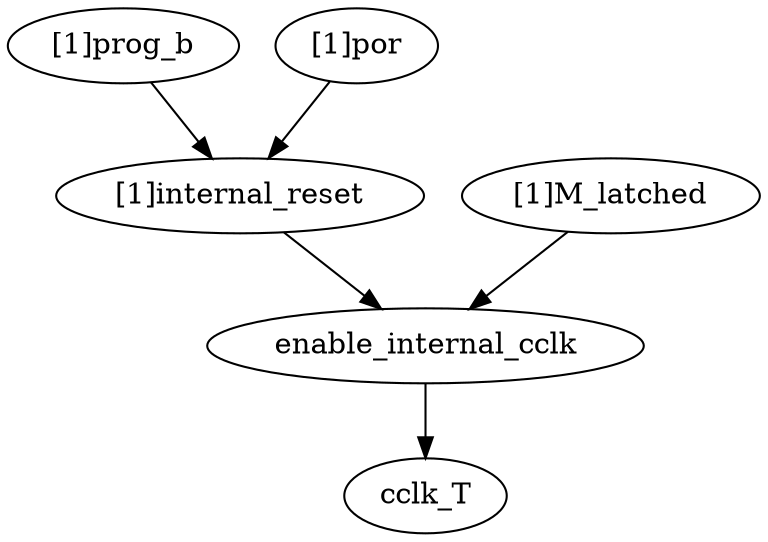 strict digraph "" {
	enable_internal_cclk	 [complexity=2,
		importance=0.0270049922841,
		rank=0.013502496142];
	cclk_T	 [complexity=0,
		importance=0.0144280371824,
		rank=0.0];
	enable_internal_cclk -> cclk_T;
	"[1]prog_b"	 [complexity=6,
		importance=0.087861349861,
		rank=0.0146435583102];
	"[1]internal_reset"	 [complexity=3,
		importance=0.0765776296111,
		rank=0.025525876537];
	"[1]prog_b" -> "[1]internal_reset";
	"[1]internal_reset" -> enable_internal_cclk;
	"[1]M_latched"	 [complexity=3,
		importance=0.0426179097604,
		rank=0.0142059699201];
	"[1]M_latched" -> enable_internal_cclk;
	"[1]por"	 [complexity=6,
		importance=0.087861349861,
		rank=0.0146435583102];
	"[1]por" -> "[1]internal_reset";
}

